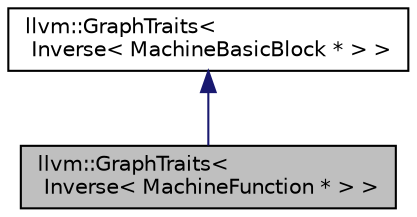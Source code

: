 digraph "llvm::GraphTraits&lt; Inverse&lt; MachineFunction * &gt; &gt;"
{
 // LATEX_PDF_SIZE
  bgcolor="transparent";
  edge [fontname="Helvetica",fontsize="10",labelfontname="Helvetica",labelfontsize="10"];
  node [fontname="Helvetica",fontsize="10",shape="box"];
  Node1 [label="llvm::GraphTraits\<\l Inverse\< MachineFunction * \> \>",height=0.2,width=0.4,color="black", fillcolor="grey75", style="filled", fontcolor="black",tooltip=" "];
  Node2 -> Node1 [dir="back",color="midnightblue",fontsize="10",style="solid",fontname="Helvetica"];
  Node2 [label="llvm::GraphTraits\<\l Inverse\< MachineBasicBlock * \> \>",height=0.2,width=0.4,color="black",URL="$structllvm_1_1GraphTraits_3_01Inverse_3_01MachineBasicBlock_01_5_01_4_01_4.html",tooltip=" "];
}

